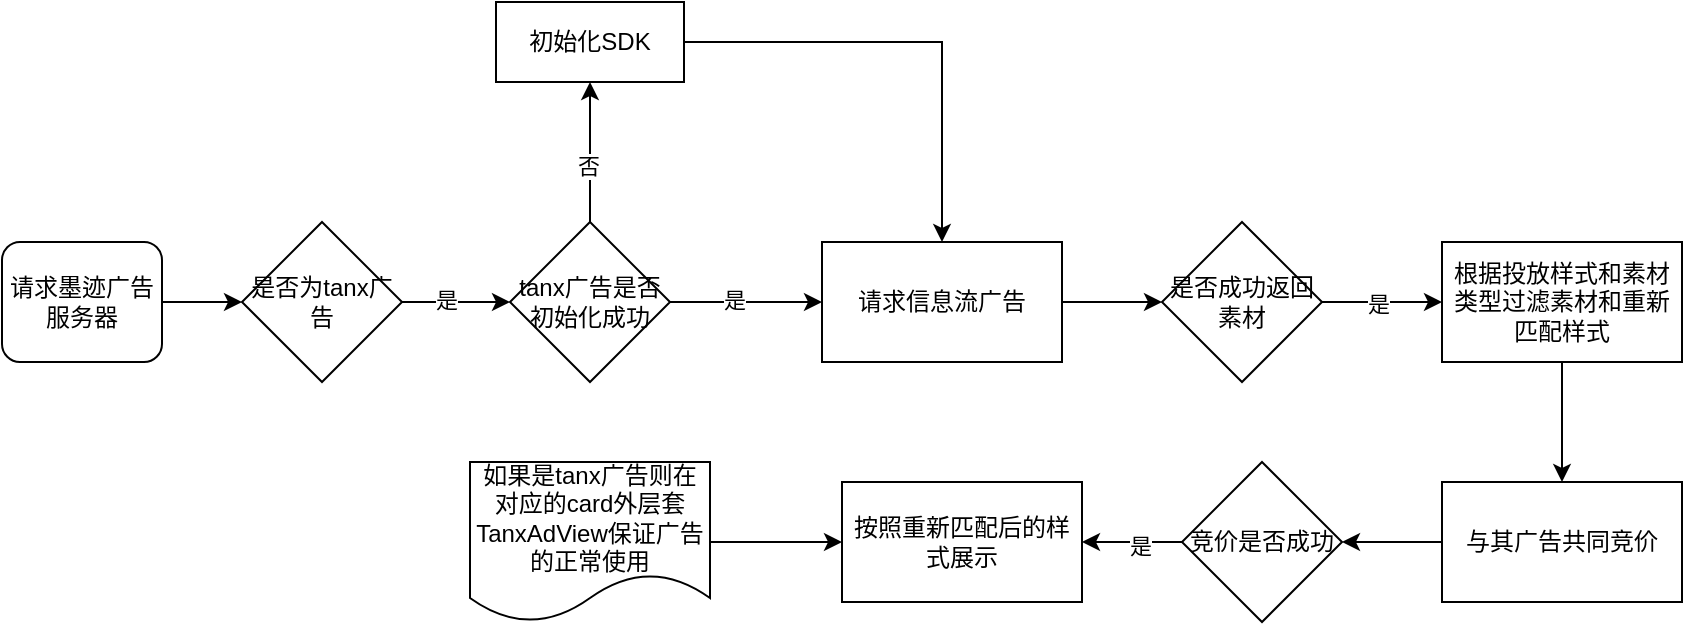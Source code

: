 <mxfile version="21.5.2" type="github">
  <diagram name="第 1 页" id="cWcLXhzlZeGEoYhUGr_5">
    <mxGraphModel dx="954" dy="507" grid="1" gridSize="10" guides="1" tooltips="1" connect="1" arrows="1" fold="1" page="1" pageScale="1" pageWidth="827" pageHeight="1169" math="0" shadow="0">
      <root>
        <mxCell id="0" />
        <mxCell id="1" parent="0" />
        <mxCell id="x5mtsNv1Yg28ULoEeRi9-3" value="" style="edgeStyle=orthogonalEdgeStyle;rounded=0;orthogonalLoop=1;jettySize=auto;html=1;" edge="1" parent="1" source="x5mtsNv1Yg28ULoEeRi9-1" target="x5mtsNv1Yg28ULoEeRi9-2">
          <mxGeometry relative="1" as="geometry" />
        </mxCell>
        <mxCell id="x5mtsNv1Yg28ULoEeRi9-1" value="请求墨迹广告服务器" style="rounded=1;whiteSpace=wrap;html=1;" vertex="1" parent="1">
          <mxGeometry x="80" y="540" width="80" height="60" as="geometry" />
        </mxCell>
        <mxCell id="x5mtsNv1Yg28ULoEeRi9-5" value="" style="edgeStyle=orthogonalEdgeStyle;rounded=0;orthogonalLoop=1;jettySize=auto;html=1;entryX=0;entryY=0.5;entryDx=0;entryDy=0;" edge="1" parent="1" source="x5mtsNv1Yg28ULoEeRi9-2" target="x5mtsNv1Yg28ULoEeRi9-7">
          <mxGeometry relative="1" as="geometry">
            <mxPoint x="340" y="570" as="targetPoint" />
          </mxGeometry>
        </mxCell>
        <mxCell id="x5mtsNv1Yg28ULoEeRi9-6" value="是" style="edgeLabel;html=1;align=center;verticalAlign=middle;resizable=0;points=[];" vertex="1" connectable="0" parent="x5mtsNv1Yg28ULoEeRi9-5">
          <mxGeometry x="-0.2" y="1" relative="1" as="geometry">
            <mxPoint as="offset" />
          </mxGeometry>
        </mxCell>
        <mxCell id="x5mtsNv1Yg28ULoEeRi9-2" value="是否为tanx广告" style="rhombus;whiteSpace=wrap;html=1;" vertex="1" parent="1">
          <mxGeometry x="200" y="530" width="80" height="80" as="geometry" />
        </mxCell>
        <mxCell id="x5mtsNv1Yg28ULoEeRi9-9" value="" style="edgeStyle=orthogonalEdgeStyle;rounded=0;orthogonalLoop=1;jettySize=auto;html=1;" edge="1" parent="1" source="x5mtsNv1Yg28ULoEeRi9-7" target="x5mtsNv1Yg28ULoEeRi9-8">
          <mxGeometry relative="1" as="geometry" />
        </mxCell>
        <mxCell id="x5mtsNv1Yg28ULoEeRi9-10" value="否" style="edgeLabel;html=1;align=center;verticalAlign=middle;resizable=0;points=[];" vertex="1" connectable="0" parent="x5mtsNv1Yg28ULoEeRi9-9">
          <mxGeometry x="-0.2" y="1" relative="1" as="geometry">
            <mxPoint as="offset" />
          </mxGeometry>
        </mxCell>
        <mxCell id="x5mtsNv1Yg28ULoEeRi9-13" value="" style="edgeStyle=orthogonalEdgeStyle;rounded=0;orthogonalLoop=1;jettySize=auto;html=1;" edge="1" parent="1" source="x5mtsNv1Yg28ULoEeRi9-7" target="x5mtsNv1Yg28ULoEeRi9-11">
          <mxGeometry relative="1" as="geometry" />
        </mxCell>
        <mxCell id="x5mtsNv1Yg28ULoEeRi9-14" value="是" style="edgeLabel;html=1;align=center;verticalAlign=middle;resizable=0;points=[];" vertex="1" connectable="0" parent="x5mtsNv1Yg28ULoEeRi9-13">
          <mxGeometry x="-0.158" y="1" relative="1" as="geometry">
            <mxPoint as="offset" />
          </mxGeometry>
        </mxCell>
        <mxCell id="x5mtsNv1Yg28ULoEeRi9-7" value="tanx广告是否初始化成功" style="rhombus;whiteSpace=wrap;html=1;" vertex="1" parent="1">
          <mxGeometry x="334" y="530" width="80" height="80" as="geometry" />
        </mxCell>
        <mxCell id="x5mtsNv1Yg28ULoEeRi9-12" value="" style="edgeStyle=orthogonalEdgeStyle;rounded=0;orthogonalLoop=1;jettySize=auto;html=1;" edge="1" parent="1" source="x5mtsNv1Yg28ULoEeRi9-8" target="x5mtsNv1Yg28ULoEeRi9-11">
          <mxGeometry relative="1" as="geometry" />
        </mxCell>
        <mxCell id="x5mtsNv1Yg28ULoEeRi9-8" value="初始化SDK" style="whiteSpace=wrap;html=1;" vertex="1" parent="1">
          <mxGeometry x="327" y="420" width="94" height="40" as="geometry" />
        </mxCell>
        <mxCell id="x5mtsNv1Yg28ULoEeRi9-16" value="" style="edgeStyle=orthogonalEdgeStyle;rounded=0;orthogonalLoop=1;jettySize=auto;html=1;" edge="1" parent="1" source="x5mtsNv1Yg28ULoEeRi9-11" target="x5mtsNv1Yg28ULoEeRi9-15">
          <mxGeometry relative="1" as="geometry" />
        </mxCell>
        <mxCell id="x5mtsNv1Yg28ULoEeRi9-11" value="请求信息流广告" style="whiteSpace=wrap;html=1;" vertex="1" parent="1">
          <mxGeometry x="490" y="540" width="120" height="60" as="geometry" />
        </mxCell>
        <mxCell id="x5mtsNv1Yg28ULoEeRi9-19" value="" style="edgeStyle=orthogonalEdgeStyle;rounded=0;orthogonalLoop=1;jettySize=auto;html=1;" edge="1" parent="1" source="x5mtsNv1Yg28ULoEeRi9-15" target="x5mtsNv1Yg28ULoEeRi9-18">
          <mxGeometry relative="1" as="geometry" />
        </mxCell>
        <mxCell id="x5mtsNv1Yg28ULoEeRi9-20" value="是" style="edgeLabel;html=1;align=center;verticalAlign=middle;resizable=0;points=[];" vertex="1" connectable="0" parent="x5mtsNv1Yg28ULoEeRi9-19">
          <mxGeometry x="-0.067" y="-1" relative="1" as="geometry">
            <mxPoint as="offset" />
          </mxGeometry>
        </mxCell>
        <mxCell id="x5mtsNv1Yg28ULoEeRi9-15" value="是否成功返回素材" style="rhombus;whiteSpace=wrap;html=1;" vertex="1" parent="1">
          <mxGeometry x="660" y="530" width="80" height="80" as="geometry" />
        </mxCell>
        <mxCell id="x5mtsNv1Yg28ULoEeRi9-22" value="" style="edgeStyle=orthogonalEdgeStyle;rounded=0;orthogonalLoop=1;jettySize=auto;html=1;" edge="1" parent="1" source="x5mtsNv1Yg28ULoEeRi9-18" target="x5mtsNv1Yg28ULoEeRi9-21">
          <mxGeometry relative="1" as="geometry" />
        </mxCell>
        <mxCell id="x5mtsNv1Yg28ULoEeRi9-18" value="根据投放样式和素材类型过滤素材和重新匹配样式" style="whiteSpace=wrap;html=1;" vertex="1" parent="1">
          <mxGeometry x="800" y="540" width="120" height="60" as="geometry" />
        </mxCell>
        <mxCell id="x5mtsNv1Yg28ULoEeRi9-24" value="" style="edgeStyle=orthogonalEdgeStyle;rounded=0;orthogonalLoop=1;jettySize=auto;html=1;" edge="1" parent="1" source="x5mtsNv1Yg28ULoEeRi9-21" target="x5mtsNv1Yg28ULoEeRi9-23">
          <mxGeometry relative="1" as="geometry" />
        </mxCell>
        <mxCell id="x5mtsNv1Yg28ULoEeRi9-21" value="与其广告共同竞价" style="whiteSpace=wrap;html=1;" vertex="1" parent="1">
          <mxGeometry x="800" y="660" width="120" height="60" as="geometry" />
        </mxCell>
        <mxCell id="x5mtsNv1Yg28ULoEeRi9-26" value="" style="edgeStyle=orthogonalEdgeStyle;rounded=0;orthogonalLoop=1;jettySize=auto;html=1;" edge="1" parent="1" source="x5mtsNv1Yg28ULoEeRi9-23" target="x5mtsNv1Yg28ULoEeRi9-25">
          <mxGeometry relative="1" as="geometry" />
        </mxCell>
        <mxCell id="x5mtsNv1Yg28ULoEeRi9-27" value="是" style="edgeLabel;html=1;align=center;verticalAlign=middle;resizable=0;points=[];" vertex="1" connectable="0" parent="x5mtsNv1Yg28ULoEeRi9-26">
          <mxGeometry x="-0.167" y="2" relative="1" as="geometry">
            <mxPoint as="offset" />
          </mxGeometry>
        </mxCell>
        <mxCell id="x5mtsNv1Yg28ULoEeRi9-23" value="竞价是否成功" style="rhombus;whiteSpace=wrap;html=1;" vertex="1" parent="1">
          <mxGeometry x="670" y="650" width="80" height="80" as="geometry" />
        </mxCell>
        <mxCell id="x5mtsNv1Yg28ULoEeRi9-25" value="按照重新匹配后的样式展示" style="whiteSpace=wrap;html=1;" vertex="1" parent="1">
          <mxGeometry x="500" y="660" width="120" height="60" as="geometry" />
        </mxCell>
        <mxCell id="x5mtsNv1Yg28ULoEeRi9-31" style="edgeStyle=orthogonalEdgeStyle;rounded=0;orthogonalLoop=1;jettySize=auto;html=1;entryX=0;entryY=0.5;entryDx=0;entryDy=0;" edge="1" parent="1" source="x5mtsNv1Yg28ULoEeRi9-30" target="x5mtsNv1Yg28ULoEeRi9-25">
          <mxGeometry relative="1" as="geometry" />
        </mxCell>
        <mxCell id="x5mtsNv1Yg28ULoEeRi9-30" value="如果是tanx广告则在对应的card外层套TanxAdView保证广告的正常使用" style="shape=document;whiteSpace=wrap;html=1;boundedLbl=1;" vertex="1" parent="1">
          <mxGeometry x="314" y="650" width="120" height="80" as="geometry" />
        </mxCell>
      </root>
    </mxGraphModel>
  </diagram>
</mxfile>
